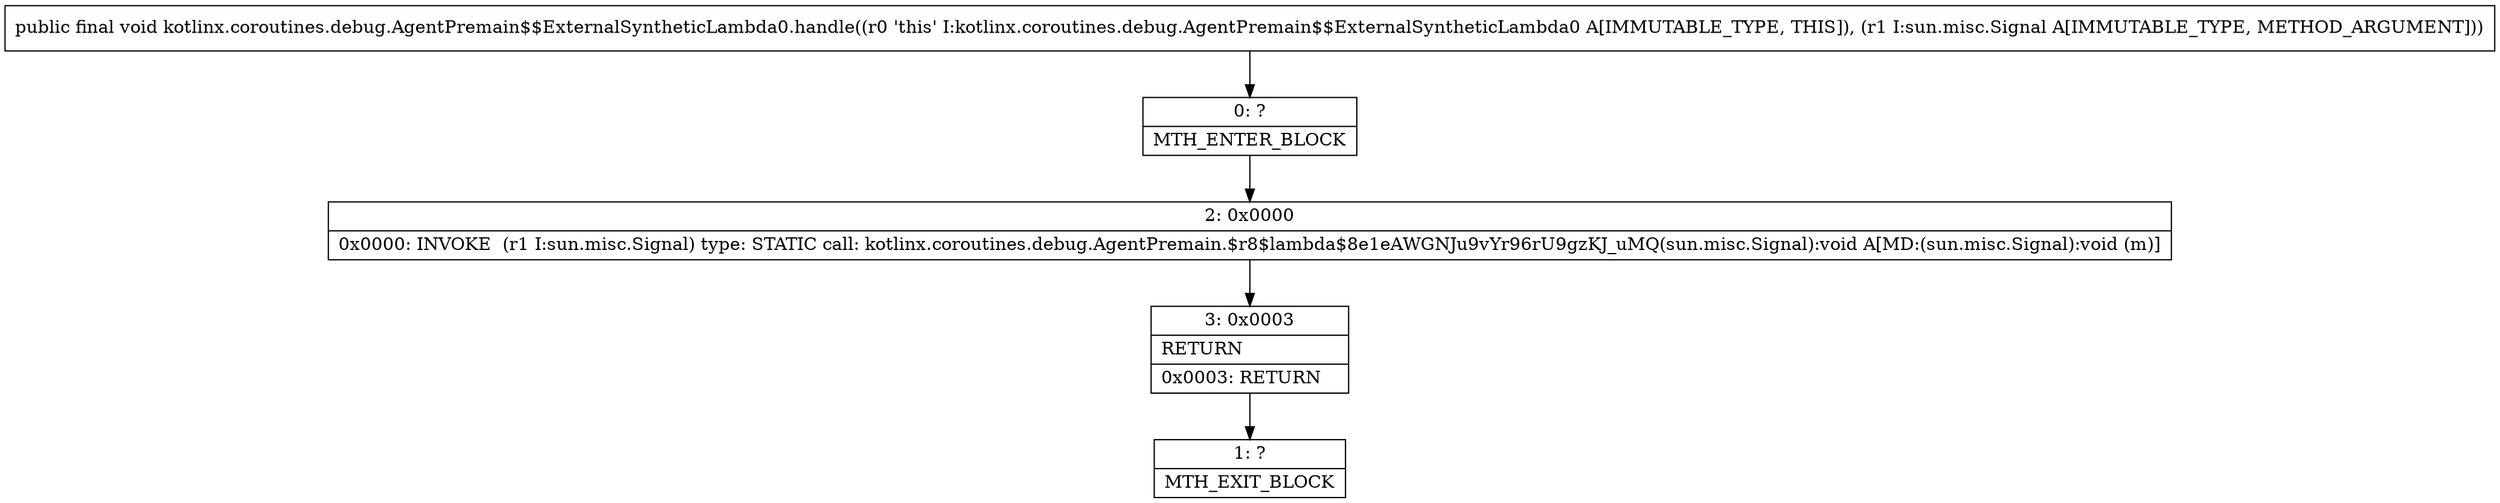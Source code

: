 digraph "CFG forkotlinx.coroutines.debug.AgentPremain$$ExternalSyntheticLambda0.handle(Lsun\/misc\/Signal;)V" {
Node_0 [shape=record,label="{0\:\ ?|MTH_ENTER_BLOCK\l}"];
Node_2 [shape=record,label="{2\:\ 0x0000|0x0000: INVOKE  (r1 I:sun.misc.Signal) type: STATIC call: kotlinx.coroutines.debug.AgentPremain.$r8$lambda$8e1eAWGNJu9vYr96rU9gzKJ_uMQ(sun.misc.Signal):void A[MD:(sun.misc.Signal):void (m)]\l}"];
Node_3 [shape=record,label="{3\:\ 0x0003|RETURN\l|0x0003: RETURN   \l}"];
Node_1 [shape=record,label="{1\:\ ?|MTH_EXIT_BLOCK\l}"];
MethodNode[shape=record,label="{public final void kotlinx.coroutines.debug.AgentPremain$$ExternalSyntheticLambda0.handle((r0 'this' I:kotlinx.coroutines.debug.AgentPremain$$ExternalSyntheticLambda0 A[IMMUTABLE_TYPE, THIS]), (r1 I:sun.misc.Signal A[IMMUTABLE_TYPE, METHOD_ARGUMENT])) }"];
MethodNode -> Node_0;Node_0 -> Node_2;
Node_2 -> Node_3;
Node_3 -> Node_1;
}

